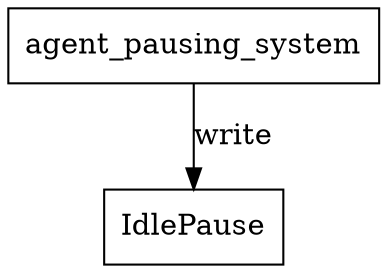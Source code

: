 digraph agent_pausing_system {
    node [shape=box]
    agent_pausing_system -> IdlePause [label="write"]
}
